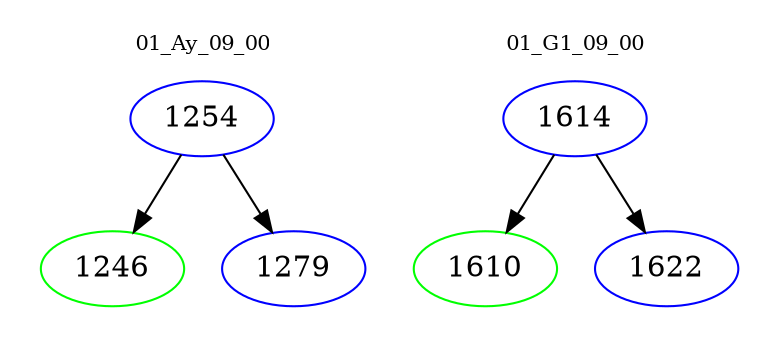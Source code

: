 digraph{
subgraph cluster_0 {
color = white
label = "01_Ay_09_00";
fontsize=10;
T0_1254 [label="1254", color="blue"]
T0_1254 -> T0_1246 [color="black"]
T0_1246 [label="1246", color="green"]
T0_1254 -> T0_1279 [color="black"]
T0_1279 [label="1279", color="blue"]
}
subgraph cluster_1 {
color = white
label = "01_G1_09_00";
fontsize=10;
T1_1614 [label="1614", color="blue"]
T1_1614 -> T1_1610 [color="black"]
T1_1610 [label="1610", color="green"]
T1_1614 -> T1_1622 [color="black"]
T1_1622 [label="1622", color="blue"]
}
}
